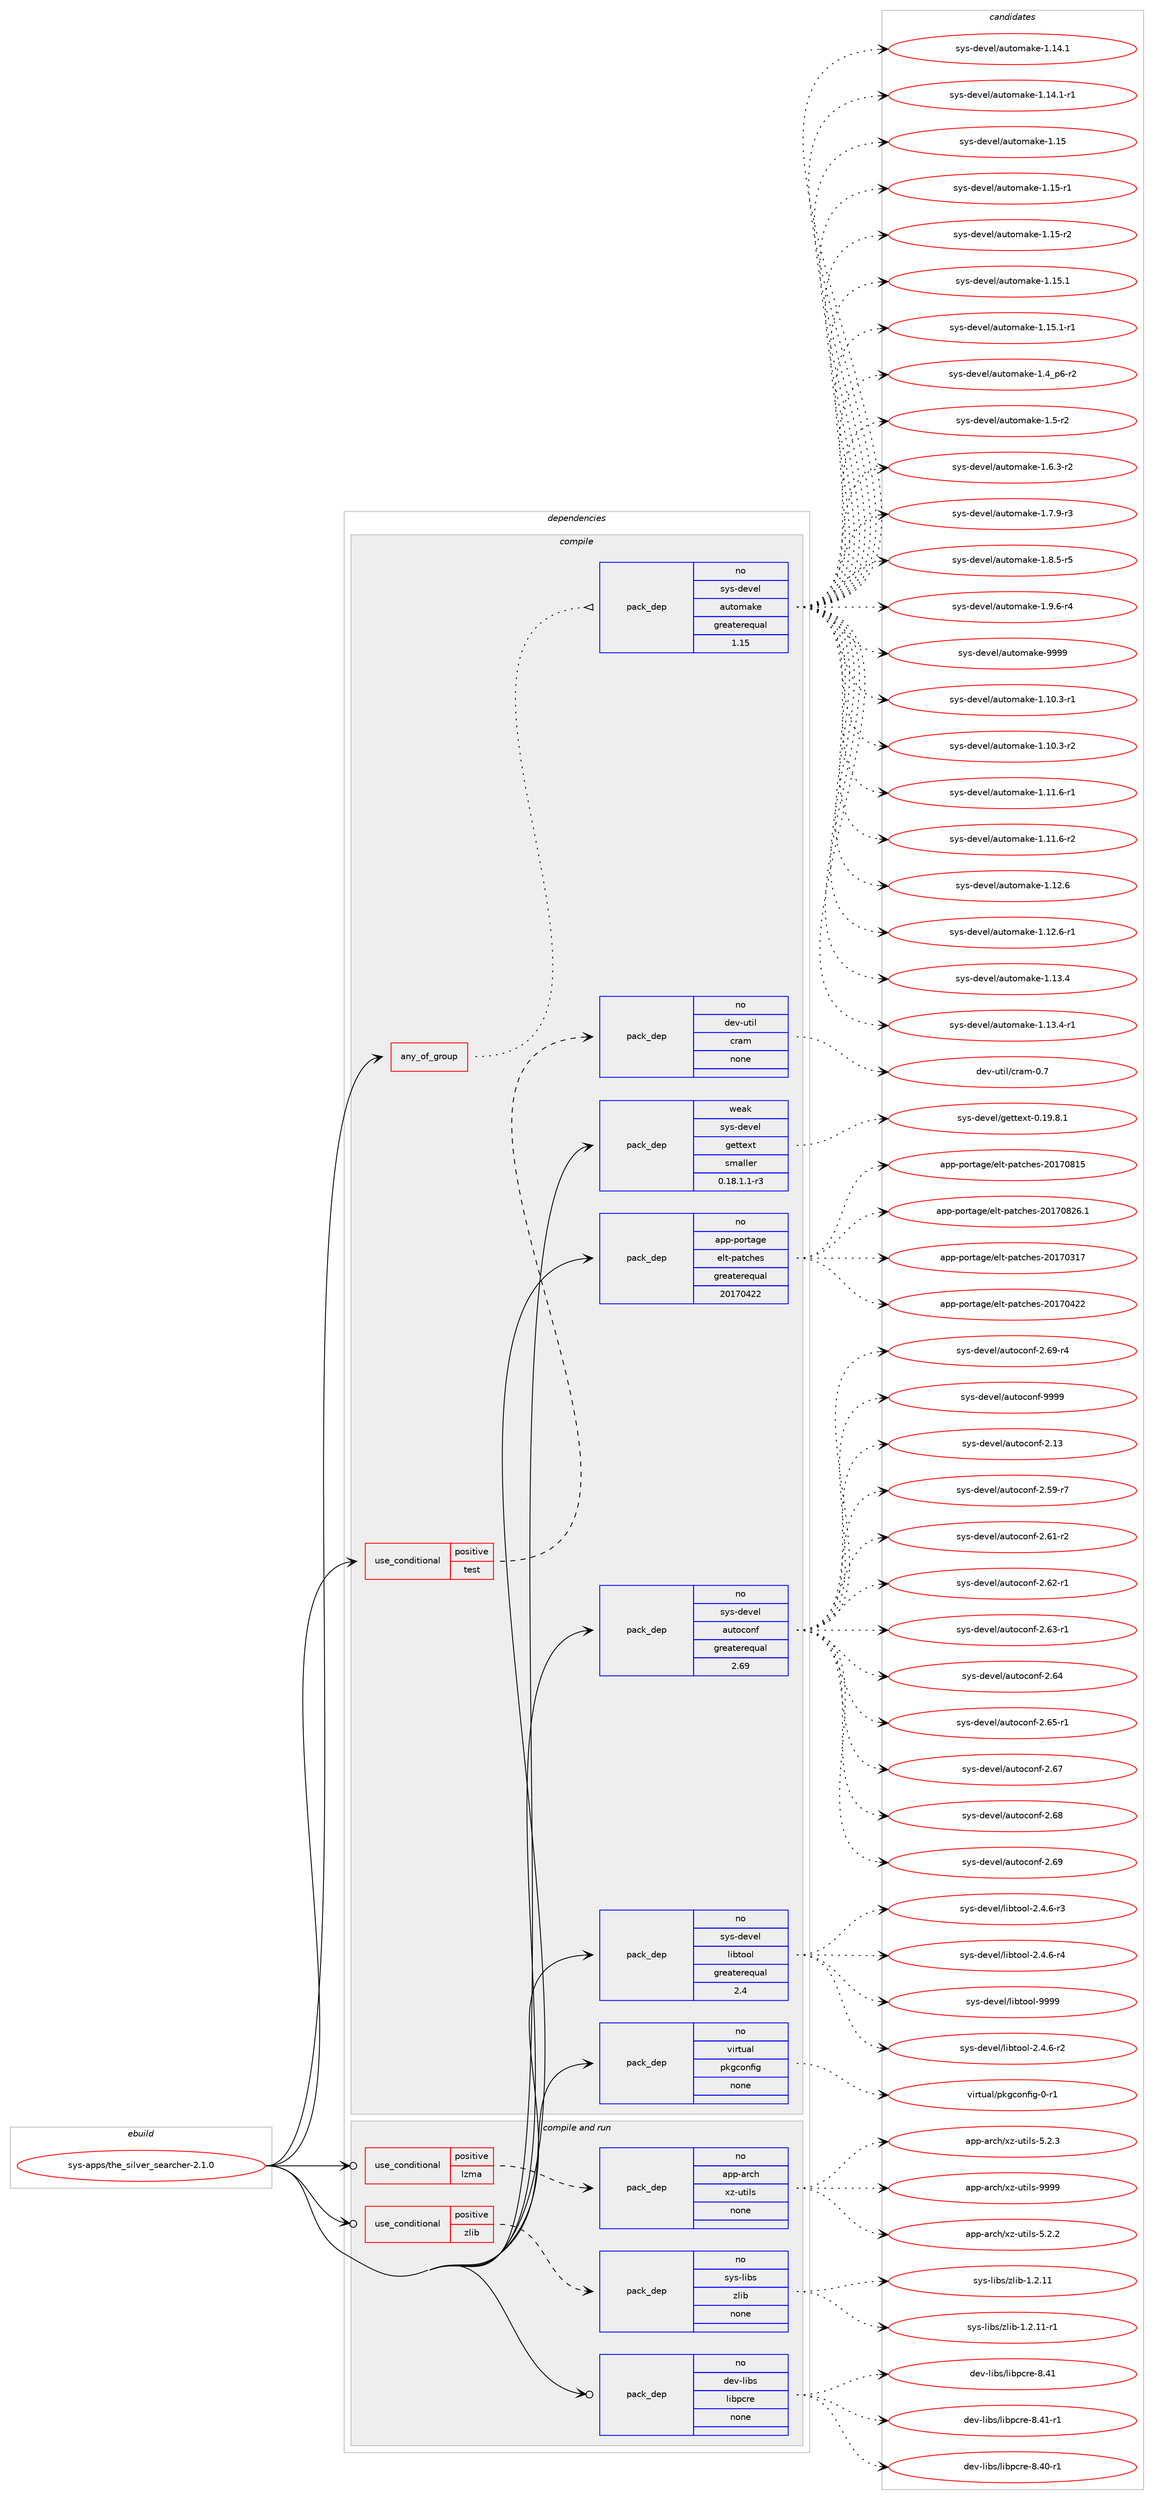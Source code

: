 digraph prolog {

# *************
# Graph options
# *************

newrank=true;
concentrate=true;
compound=true;
graph [rankdir=LR,fontname=Helvetica,fontsize=10,ranksep=1.5];#, ranksep=2.5, nodesep=0.2];
edge  [arrowhead=vee];
node  [fontname=Helvetica,fontsize=10];

# **********
# The ebuild
# **********

subgraph cluster_leftcol {
color=gray;
rank=same;
label=<<i>ebuild</i>>;
id [label="sys-apps/the_silver_searcher-2.1.0", color=red, width=4, href="../sys-apps/the_silver_searcher-2.1.0.svg"];
}

# ****************
# The dependencies
# ****************

subgraph cluster_midcol {
color=gray;
label=<<i>dependencies</i>>;
subgraph cluster_compile {
fillcolor="#eeeeee";
style=filled;
label=<<i>compile</i>>;
subgraph any7922 {
dependency473355 [label=<<TABLE BORDER="0" CELLBORDER="1" CELLSPACING="0" CELLPADDING="4"><TR><TD CELLPADDING="10">any_of_group</TD></TR></TABLE>>, shape=none, color=red];subgraph pack351025 {
dependency473356 [label=<<TABLE BORDER="0" CELLBORDER="1" CELLSPACING="0" CELLPADDING="4" WIDTH="220"><TR><TD ROWSPAN="6" CELLPADDING="30">pack_dep</TD></TR><TR><TD WIDTH="110">no</TD></TR><TR><TD>sys-devel</TD></TR><TR><TD>automake</TD></TR><TR><TD>greaterequal</TD></TR><TR><TD>1.15</TD></TR></TABLE>>, shape=none, color=blue];
}
dependency473355:e -> dependency473356:w [weight=20,style="dotted",arrowhead="oinv"];
}
id:e -> dependency473355:w [weight=20,style="solid",arrowhead="vee"];
subgraph cond114138 {
dependency473357 [label=<<TABLE BORDER="0" CELLBORDER="1" CELLSPACING="0" CELLPADDING="4"><TR><TD ROWSPAN="3" CELLPADDING="10">use_conditional</TD></TR><TR><TD>positive</TD></TR><TR><TD>test</TD></TR></TABLE>>, shape=none, color=red];
subgraph pack351026 {
dependency473358 [label=<<TABLE BORDER="0" CELLBORDER="1" CELLSPACING="0" CELLPADDING="4" WIDTH="220"><TR><TD ROWSPAN="6" CELLPADDING="30">pack_dep</TD></TR><TR><TD WIDTH="110">no</TD></TR><TR><TD>dev-util</TD></TR><TR><TD>cram</TD></TR><TR><TD>none</TD></TR><TR><TD></TD></TR></TABLE>>, shape=none, color=blue];
}
dependency473357:e -> dependency473358:w [weight=20,style="dashed",arrowhead="vee"];
}
id:e -> dependency473357:w [weight=20,style="solid",arrowhead="vee"];
subgraph pack351027 {
dependency473359 [label=<<TABLE BORDER="0" CELLBORDER="1" CELLSPACING="0" CELLPADDING="4" WIDTH="220"><TR><TD ROWSPAN="6" CELLPADDING="30">pack_dep</TD></TR><TR><TD WIDTH="110">no</TD></TR><TR><TD>app-portage</TD></TR><TR><TD>elt-patches</TD></TR><TR><TD>greaterequal</TD></TR><TR><TD>20170422</TD></TR></TABLE>>, shape=none, color=blue];
}
id:e -> dependency473359:w [weight=20,style="solid",arrowhead="vee"];
subgraph pack351028 {
dependency473360 [label=<<TABLE BORDER="0" CELLBORDER="1" CELLSPACING="0" CELLPADDING="4" WIDTH="220"><TR><TD ROWSPAN="6" CELLPADDING="30">pack_dep</TD></TR><TR><TD WIDTH="110">no</TD></TR><TR><TD>sys-devel</TD></TR><TR><TD>autoconf</TD></TR><TR><TD>greaterequal</TD></TR><TR><TD>2.69</TD></TR></TABLE>>, shape=none, color=blue];
}
id:e -> dependency473360:w [weight=20,style="solid",arrowhead="vee"];
subgraph pack351029 {
dependency473361 [label=<<TABLE BORDER="0" CELLBORDER="1" CELLSPACING="0" CELLPADDING="4" WIDTH="220"><TR><TD ROWSPAN="6" CELLPADDING="30">pack_dep</TD></TR><TR><TD WIDTH="110">no</TD></TR><TR><TD>sys-devel</TD></TR><TR><TD>libtool</TD></TR><TR><TD>greaterequal</TD></TR><TR><TD>2.4</TD></TR></TABLE>>, shape=none, color=blue];
}
id:e -> dependency473361:w [weight=20,style="solid",arrowhead="vee"];
subgraph pack351030 {
dependency473362 [label=<<TABLE BORDER="0" CELLBORDER="1" CELLSPACING="0" CELLPADDING="4" WIDTH="220"><TR><TD ROWSPAN="6" CELLPADDING="30">pack_dep</TD></TR><TR><TD WIDTH="110">no</TD></TR><TR><TD>virtual</TD></TR><TR><TD>pkgconfig</TD></TR><TR><TD>none</TD></TR><TR><TD></TD></TR></TABLE>>, shape=none, color=blue];
}
id:e -> dependency473362:w [weight=20,style="solid",arrowhead="vee"];
subgraph pack351031 {
dependency473363 [label=<<TABLE BORDER="0" CELLBORDER="1" CELLSPACING="0" CELLPADDING="4" WIDTH="220"><TR><TD ROWSPAN="6" CELLPADDING="30">pack_dep</TD></TR><TR><TD WIDTH="110">weak</TD></TR><TR><TD>sys-devel</TD></TR><TR><TD>gettext</TD></TR><TR><TD>smaller</TD></TR><TR><TD>0.18.1.1-r3</TD></TR></TABLE>>, shape=none, color=blue];
}
id:e -> dependency473363:w [weight=20,style="solid",arrowhead="vee"];
}
subgraph cluster_compileandrun {
fillcolor="#eeeeee";
style=filled;
label=<<i>compile and run</i>>;
subgraph cond114139 {
dependency473364 [label=<<TABLE BORDER="0" CELLBORDER="1" CELLSPACING="0" CELLPADDING="4"><TR><TD ROWSPAN="3" CELLPADDING="10">use_conditional</TD></TR><TR><TD>positive</TD></TR><TR><TD>lzma</TD></TR></TABLE>>, shape=none, color=red];
subgraph pack351032 {
dependency473365 [label=<<TABLE BORDER="0" CELLBORDER="1" CELLSPACING="0" CELLPADDING="4" WIDTH="220"><TR><TD ROWSPAN="6" CELLPADDING="30">pack_dep</TD></TR><TR><TD WIDTH="110">no</TD></TR><TR><TD>app-arch</TD></TR><TR><TD>xz-utils</TD></TR><TR><TD>none</TD></TR><TR><TD></TD></TR></TABLE>>, shape=none, color=blue];
}
dependency473364:e -> dependency473365:w [weight=20,style="dashed",arrowhead="vee"];
}
id:e -> dependency473364:w [weight=20,style="solid",arrowhead="odotvee"];
subgraph cond114140 {
dependency473366 [label=<<TABLE BORDER="0" CELLBORDER="1" CELLSPACING="0" CELLPADDING="4"><TR><TD ROWSPAN="3" CELLPADDING="10">use_conditional</TD></TR><TR><TD>positive</TD></TR><TR><TD>zlib</TD></TR></TABLE>>, shape=none, color=red];
subgraph pack351033 {
dependency473367 [label=<<TABLE BORDER="0" CELLBORDER="1" CELLSPACING="0" CELLPADDING="4" WIDTH="220"><TR><TD ROWSPAN="6" CELLPADDING="30">pack_dep</TD></TR><TR><TD WIDTH="110">no</TD></TR><TR><TD>sys-libs</TD></TR><TR><TD>zlib</TD></TR><TR><TD>none</TD></TR><TR><TD></TD></TR></TABLE>>, shape=none, color=blue];
}
dependency473366:e -> dependency473367:w [weight=20,style="dashed",arrowhead="vee"];
}
id:e -> dependency473366:w [weight=20,style="solid",arrowhead="odotvee"];
subgraph pack351034 {
dependency473368 [label=<<TABLE BORDER="0" CELLBORDER="1" CELLSPACING="0" CELLPADDING="4" WIDTH="220"><TR><TD ROWSPAN="6" CELLPADDING="30">pack_dep</TD></TR><TR><TD WIDTH="110">no</TD></TR><TR><TD>dev-libs</TD></TR><TR><TD>libpcre</TD></TR><TR><TD>none</TD></TR><TR><TD></TD></TR></TABLE>>, shape=none, color=blue];
}
id:e -> dependency473368:w [weight=20,style="solid",arrowhead="odotvee"];
}
subgraph cluster_run {
fillcolor="#eeeeee";
style=filled;
label=<<i>run</i>>;
}
}

# **************
# The candidates
# **************

subgraph cluster_choices {
rank=same;
color=gray;
label=<<i>candidates</i>>;

subgraph choice351025 {
color=black;
nodesep=1;
choice11512111545100101118101108479711711611110997107101454946494846514511449 [label="sys-devel/automake-1.10.3-r1", color=red, width=4,href="../sys-devel/automake-1.10.3-r1.svg"];
choice11512111545100101118101108479711711611110997107101454946494846514511450 [label="sys-devel/automake-1.10.3-r2", color=red, width=4,href="../sys-devel/automake-1.10.3-r2.svg"];
choice11512111545100101118101108479711711611110997107101454946494946544511449 [label="sys-devel/automake-1.11.6-r1", color=red, width=4,href="../sys-devel/automake-1.11.6-r1.svg"];
choice11512111545100101118101108479711711611110997107101454946494946544511450 [label="sys-devel/automake-1.11.6-r2", color=red, width=4,href="../sys-devel/automake-1.11.6-r2.svg"];
choice1151211154510010111810110847971171161111099710710145494649504654 [label="sys-devel/automake-1.12.6", color=red, width=4,href="../sys-devel/automake-1.12.6.svg"];
choice11512111545100101118101108479711711611110997107101454946495046544511449 [label="sys-devel/automake-1.12.6-r1", color=red, width=4,href="../sys-devel/automake-1.12.6-r1.svg"];
choice1151211154510010111810110847971171161111099710710145494649514652 [label="sys-devel/automake-1.13.4", color=red, width=4,href="../sys-devel/automake-1.13.4.svg"];
choice11512111545100101118101108479711711611110997107101454946495146524511449 [label="sys-devel/automake-1.13.4-r1", color=red, width=4,href="../sys-devel/automake-1.13.4-r1.svg"];
choice1151211154510010111810110847971171161111099710710145494649524649 [label="sys-devel/automake-1.14.1", color=red, width=4,href="../sys-devel/automake-1.14.1.svg"];
choice11512111545100101118101108479711711611110997107101454946495246494511449 [label="sys-devel/automake-1.14.1-r1", color=red, width=4,href="../sys-devel/automake-1.14.1-r1.svg"];
choice115121115451001011181011084797117116111109971071014549464953 [label="sys-devel/automake-1.15", color=red, width=4,href="../sys-devel/automake-1.15.svg"];
choice1151211154510010111810110847971171161111099710710145494649534511449 [label="sys-devel/automake-1.15-r1", color=red, width=4,href="../sys-devel/automake-1.15-r1.svg"];
choice1151211154510010111810110847971171161111099710710145494649534511450 [label="sys-devel/automake-1.15-r2", color=red, width=4,href="../sys-devel/automake-1.15-r2.svg"];
choice1151211154510010111810110847971171161111099710710145494649534649 [label="sys-devel/automake-1.15.1", color=red, width=4,href="../sys-devel/automake-1.15.1.svg"];
choice11512111545100101118101108479711711611110997107101454946495346494511449 [label="sys-devel/automake-1.15.1-r1", color=red, width=4,href="../sys-devel/automake-1.15.1-r1.svg"];
choice115121115451001011181011084797117116111109971071014549465295112544511450 [label="sys-devel/automake-1.4_p6-r2", color=red, width=4,href="../sys-devel/automake-1.4_p6-r2.svg"];
choice11512111545100101118101108479711711611110997107101454946534511450 [label="sys-devel/automake-1.5-r2", color=red, width=4,href="../sys-devel/automake-1.5-r2.svg"];
choice115121115451001011181011084797117116111109971071014549465446514511450 [label="sys-devel/automake-1.6.3-r2", color=red, width=4,href="../sys-devel/automake-1.6.3-r2.svg"];
choice115121115451001011181011084797117116111109971071014549465546574511451 [label="sys-devel/automake-1.7.9-r3", color=red, width=4,href="../sys-devel/automake-1.7.9-r3.svg"];
choice115121115451001011181011084797117116111109971071014549465646534511453 [label="sys-devel/automake-1.8.5-r5", color=red, width=4,href="../sys-devel/automake-1.8.5-r5.svg"];
choice115121115451001011181011084797117116111109971071014549465746544511452 [label="sys-devel/automake-1.9.6-r4", color=red, width=4,href="../sys-devel/automake-1.9.6-r4.svg"];
choice115121115451001011181011084797117116111109971071014557575757 [label="sys-devel/automake-9999", color=red, width=4,href="../sys-devel/automake-9999.svg"];
dependency473356:e -> choice11512111545100101118101108479711711611110997107101454946494846514511449:w [style=dotted,weight="100"];
dependency473356:e -> choice11512111545100101118101108479711711611110997107101454946494846514511450:w [style=dotted,weight="100"];
dependency473356:e -> choice11512111545100101118101108479711711611110997107101454946494946544511449:w [style=dotted,weight="100"];
dependency473356:e -> choice11512111545100101118101108479711711611110997107101454946494946544511450:w [style=dotted,weight="100"];
dependency473356:e -> choice1151211154510010111810110847971171161111099710710145494649504654:w [style=dotted,weight="100"];
dependency473356:e -> choice11512111545100101118101108479711711611110997107101454946495046544511449:w [style=dotted,weight="100"];
dependency473356:e -> choice1151211154510010111810110847971171161111099710710145494649514652:w [style=dotted,weight="100"];
dependency473356:e -> choice11512111545100101118101108479711711611110997107101454946495146524511449:w [style=dotted,weight="100"];
dependency473356:e -> choice1151211154510010111810110847971171161111099710710145494649524649:w [style=dotted,weight="100"];
dependency473356:e -> choice11512111545100101118101108479711711611110997107101454946495246494511449:w [style=dotted,weight="100"];
dependency473356:e -> choice115121115451001011181011084797117116111109971071014549464953:w [style=dotted,weight="100"];
dependency473356:e -> choice1151211154510010111810110847971171161111099710710145494649534511449:w [style=dotted,weight="100"];
dependency473356:e -> choice1151211154510010111810110847971171161111099710710145494649534511450:w [style=dotted,weight="100"];
dependency473356:e -> choice1151211154510010111810110847971171161111099710710145494649534649:w [style=dotted,weight="100"];
dependency473356:e -> choice11512111545100101118101108479711711611110997107101454946495346494511449:w [style=dotted,weight="100"];
dependency473356:e -> choice115121115451001011181011084797117116111109971071014549465295112544511450:w [style=dotted,weight="100"];
dependency473356:e -> choice11512111545100101118101108479711711611110997107101454946534511450:w [style=dotted,weight="100"];
dependency473356:e -> choice115121115451001011181011084797117116111109971071014549465446514511450:w [style=dotted,weight="100"];
dependency473356:e -> choice115121115451001011181011084797117116111109971071014549465546574511451:w [style=dotted,weight="100"];
dependency473356:e -> choice115121115451001011181011084797117116111109971071014549465646534511453:w [style=dotted,weight="100"];
dependency473356:e -> choice115121115451001011181011084797117116111109971071014549465746544511452:w [style=dotted,weight="100"];
dependency473356:e -> choice115121115451001011181011084797117116111109971071014557575757:w [style=dotted,weight="100"];
}
subgraph choice351026 {
color=black;
nodesep=1;
choice1001011184511711610510847991149710945484655 [label="dev-util/cram-0.7", color=red, width=4,href="../dev-util/cram-0.7.svg"];
dependency473358:e -> choice1001011184511711610510847991149710945484655:w [style=dotted,weight="100"];
}
subgraph choice351027 {
color=black;
nodesep=1;
choice97112112451121111141169710310147101108116451129711699104101115455048495548514955 [label="app-portage/elt-patches-20170317", color=red, width=4,href="../app-portage/elt-patches-20170317.svg"];
choice97112112451121111141169710310147101108116451129711699104101115455048495548525050 [label="app-portage/elt-patches-20170422", color=red, width=4,href="../app-portage/elt-patches-20170422.svg"];
choice97112112451121111141169710310147101108116451129711699104101115455048495548564953 [label="app-portage/elt-patches-20170815", color=red, width=4,href="../app-portage/elt-patches-20170815.svg"];
choice971121124511211111411697103101471011081164511297116991041011154550484955485650544649 [label="app-portage/elt-patches-20170826.1", color=red, width=4,href="../app-portage/elt-patches-20170826.1.svg"];
dependency473359:e -> choice97112112451121111141169710310147101108116451129711699104101115455048495548514955:w [style=dotted,weight="100"];
dependency473359:e -> choice97112112451121111141169710310147101108116451129711699104101115455048495548525050:w [style=dotted,weight="100"];
dependency473359:e -> choice97112112451121111141169710310147101108116451129711699104101115455048495548564953:w [style=dotted,weight="100"];
dependency473359:e -> choice971121124511211111411697103101471011081164511297116991041011154550484955485650544649:w [style=dotted,weight="100"];
}
subgraph choice351028 {
color=black;
nodesep=1;
choice115121115451001011181011084797117116111991111101024550464951 [label="sys-devel/autoconf-2.13", color=red, width=4,href="../sys-devel/autoconf-2.13.svg"];
choice1151211154510010111810110847971171161119911111010245504653574511455 [label="sys-devel/autoconf-2.59-r7", color=red, width=4,href="../sys-devel/autoconf-2.59-r7.svg"];
choice1151211154510010111810110847971171161119911111010245504654494511450 [label="sys-devel/autoconf-2.61-r2", color=red, width=4,href="../sys-devel/autoconf-2.61-r2.svg"];
choice1151211154510010111810110847971171161119911111010245504654504511449 [label="sys-devel/autoconf-2.62-r1", color=red, width=4,href="../sys-devel/autoconf-2.62-r1.svg"];
choice1151211154510010111810110847971171161119911111010245504654514511449 [label="sys-devel/autoconf-2.63-r1", color=red, width=4,href="../sys-devel/autoconf-2.63-r1.svg"];
choice115121115451001011181011084797117116111991111101024550465452 [label="sys-devel/autoconf-2.64", color=red, width=4,href="../sys-devel/autoconf-2.64.svg"];
choice1151211154510010111810110847971171161119911111010245504654534511449 [label="sys-devel/autoconf-2.65-r1", color=red, width=4,href="../sys-devel/autoconf-2.65-r1.svg"];
choice115121115451001011181011084797117116111991111101024550465455 [label="sys-devel/autoconf-2.67", color=red, width=4,href="../sys-devel/autoconf-2.67.svg"];
choice115121115451001011181011084797117116111991111101024550465456 [label="sys-devel/autoconf-2.68", color=red, width=4,href="../sys-devel/autoconf-2.68.svg"];
choice115121115451001011181011084797117116111991111101024550465457 [label="sys-devel/autoconf-2.69", color=red, width=4,href="../sys-devel/autoconf-2.69.svg"];
choice1151211154510010111810110847971171161119911111010245504654574511452 [label="sys-devel/autoconf-2.69-r4", color=red, width=4,href="../sys-devel/autoconf-2.69-r4.svg"];
choice115121115451001011181011084797117116111991111101024557575757 [label="sys-devel/autoconf-9999", color=red, width=4,href="../sys-devel/autoconf-9999.svg"];
dependency473360:e -> choice115121115451001011181011084797117116111991111101024550464951:w [style=dotted,weight="100"];
dependency473360:e -> choice1151211154510010111810110847971171161119911111010245504653574511455:w [style=dotted,weight="100"];
dependency473360:e -> choice1151211154510010111810110847971171161119911111010245504654494511450:w [style=dotted,weight="100"];
dependency473360:e -> choice1151211154510010111810110847971171161119911111010245504654504511449:w [style=dotted,weight="100"];
dependency473360:e -> choice1151211154510010111810110847971171161119911111010245504654514511449:w [style=dotted,weight="100"];
dependency473360:e -> choice115121115451001011181011084797117116111991111101024550465452:w [style=dotted,weight="100"];
dependency473360:e -> choice1151211154510010111810110847971171161119911111010245504654534511449:w [style=dotted,weight="100"];
dependency473360:e -> choice115121115451001011181011084797117116111991111101024550465455:w [style=dotted,weight="100"];
dependency473360:e -> choice115121115451001011181011084797117116111991111101024550465456:w [style=dotted,weight="100"];
dependency473360:e -> choice115121115451001011181011084797117116111991111101024550465457:w [style=dotted,weight="100"];
dependency473360:e -> choice1151211154510010111810110847971171161119911111010245504654574511452:w [style=dotted,weight="100"];
dependency473360:e -> choice115121115451001011181011084797117116111991111101024557575757:w [style=dotted,weight="100"];
}
subgraph choice351029 {
color=black;
nodesep=1;
choice1151211154510010111810110847108105981161111111084550465246544511450 [label="sys-devel/libtool-2.4.6-r2", color=red, width=4,href="../sys-devel/libtool-2.4.6-r2.svg"];
choice1151211154510010111810110847108105981161111111084550465246544511451 [label="sys-devel/libtool-2.4.6-r3", color=red, width=4,href="../sys-devel/libtool-2.4.6-r3.svg"];
choice1151211154510010111810110847108105981161111111084550465246544511452 [label="sys-devel/libtool-2.4.6-r4", color=red, width=4,href="../sys-devel/libtool-2.4.6-r4.svg"];
choice1151211154510010111810110847108105981161111111084557575757 [label="sys-devel/libtool-9999", color=red, width=4,href="../sys-devel/libtool-9999.svg"];
dependency473361:e -> choice1151211154510010111810110847108105981161111111084550465246544511450:w [style=dotted,weight="100"];
dependency473361:e -> choice1151211154510010111810110847108105981161111111084550465246544511451:w [style=dotted,weight="100"];
dependency473361:e -> choice1151211154510010111810110847108105981161111111084550465246544511452:w [style=dotted,weight="100"];
dependency473361:e -> choice1151211154510010111810110847108105981161111111084557575757:w [style=dotted,weight="100"];
}
subgraph choice351030 {
color=black;
nodesep=1;
choice11810511411611797108471121071039911111010210510345484511449 [label="virtual/pkgconfig-0-r1", color=red, width=4,href="../virtual/pkgconfig-0-r1.svg"];
dependency473362:e -> choice11810511411611797108471121071039911111010210510345484511449:w [style=dotted,weight="100"];
}
subgraph choice351031 {
color=black;
nodesep=1;
choice1151211154510010111810110847103101116116101120116454846495746564649 [label="sys-devel/gettext-0.19.8.1", color=red, width=4,href="../sys-devel/gettext-0.19.8.1.svg"];
dependency473363:e -> choice1151211154510010111810110847103101116116101120116454846495746564649:w [style=dotted,weight="100"];
}
subgraph choice351032 {
color=black;
nodesep=1;
choice971121124597114991044712012245117116105108115455346504650 [label="app-arch/xz-utils-5.2.2", color=red, width=4,href="../app-arch/xz-utils-5.2.2.svg"];
choice971121124597114991044712012245117116105108115455346504651 [label="app-arch/xz-utils-5.2.3", color=red, width=4,href="../app-arch/xz-utils-5.2.3.svg"];
choice9711211245971149910447120122451171161051081154557575757 [label="app-arch/xz-utils-9999", color=red, width=4,href="../app-arch/xz-utils-9999.svg"];
dependency473365:e -> choice971121124597114991044712012245117116105108115455346504650:w [style=dotted,weight="100"];
dependency473365:e -> choice971121124597114991044712012245117116105108115455346504651:w [style=dotted,weight="100"];
dependency473365:e -> choice9711211245971149910447120122451171161051081154557575757:w [style=dotted,weight="100"];
}
subgraph choice351033 {
color=black;
nodesep=1;
choice1151211154510810598115471221081059845494650464949 [label="sys-libs/zlib-1.2.11", color=red, width=4,href="../sys-libs/zlib-1.2.11.svg"];
choice11512111545108105981154712210810598454946504649494511449 [label="sys-libs/zlib-1.2.11-r1", color=red, width=4,href="../sys-libs/zlib-1.2.11-r1.svg"];
dependency473367:e -> choice1151211154510810598115471221081059845494650464949:w [style=dotted,weight="100"];
dependency473367:e -> choice11512111545108105981154712210810598454946504649494511449:w [style=dotted,weight="100"];
}
subgraph choice351034 {
color=black;
nodesep=1;
choice100101118451081059811547108105981129911410145564652484511449 [label="dev-libs/libpcre-8.40-r1", color=red, width=4,href="../dev-libs/libpcre-8.40-r1.svg"];
choice10010111845108105981154710810598112991141014556465249 [label="dev-libs/libpcre-8.41", color=red, width=4,href="../dev-libs/libpcre-8.41.svg"];
choice100101118451081059811547108105981129911410145564652494511449 [label="dev-libs/libpcre-8.41-r1", color=red, width=4,href="../dev-libs/libpcre-8.41-r1.svg"];
dependency473368:e -> choice100101118451081059811547108105981129911410145564652484511449:w [style=dotted,weight="100"];
dependency473368:e -> choice10010111845108105981154710810598112991141014556465249:w [style=dotted,weight="100"];
dependency473368:e -> choice100101118451081059811547108105981129911410145564652494511449:w [style=dotted,weight="100"];
}
}

}
